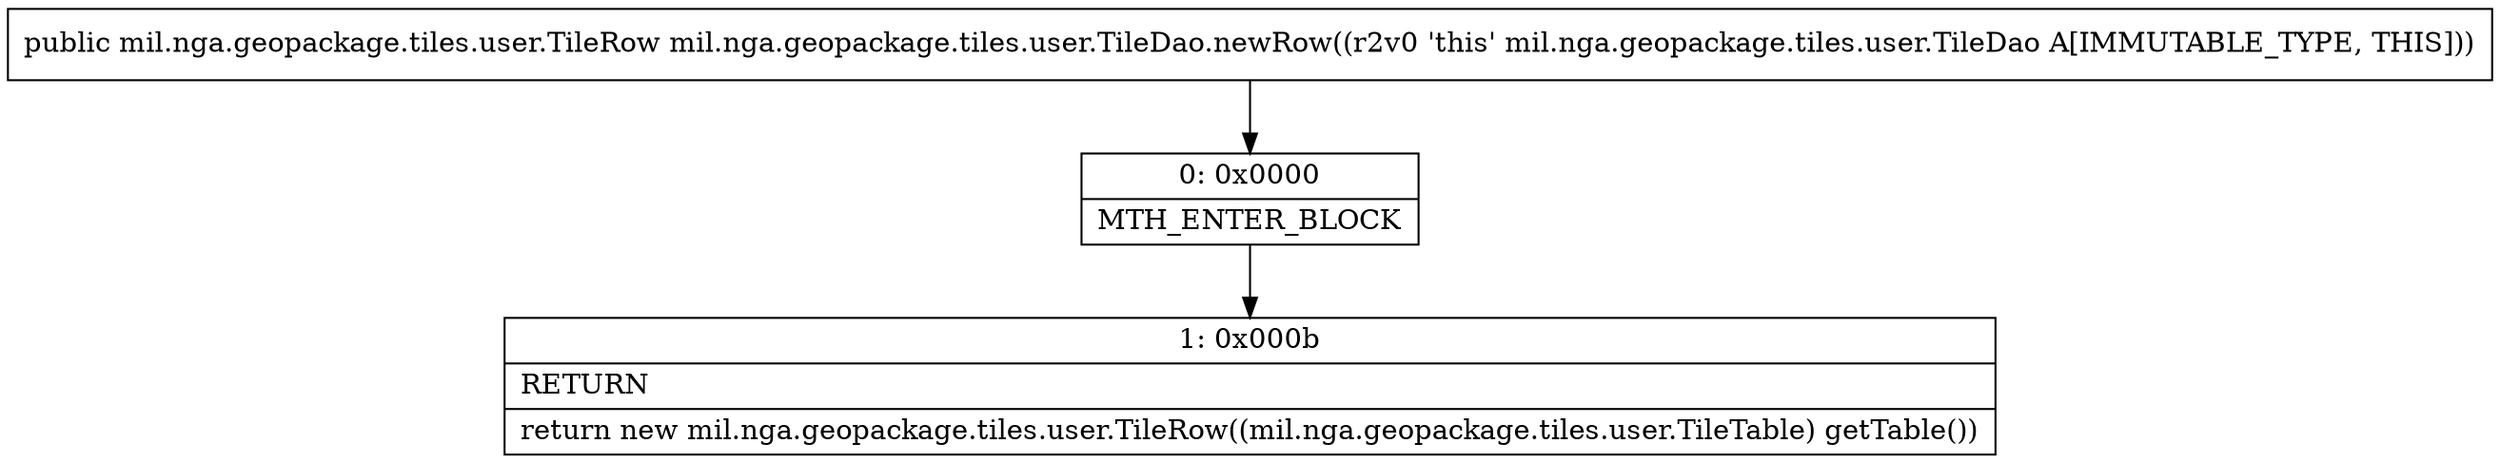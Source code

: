 digraph "CFG formil.nga.geopackage.tiles.user.TileDao.newRow()Lmil\/nga\/geopackage\/tiles\/user\/TileRow;" {
Node_0 [shape=record,label="{0\:\ 0x0000|MTH_ENTER_BLOCK\l}"];
Node_1 [shape=record,label="{1\:\ 0x000b|RETURN\l|return new mil.nga.geopackage.tiles.user.TileRow((mil.nga.geopackage.tiles.user.TileTable) getTable())\l}"];
MethodNode[shape=record,label="{public mil.nga.geopackage.tiles.user.TileRow mil.nga.geopackage.tiles.user.TileDao.newRow((r2v0 'this' mil.nga.geopackage.tiles.user.TileDao A[IMMUTABLE_TYPE, THIS])) }"];
MethodNode -> Node_0;
Node_0 -> Node_1;
}

